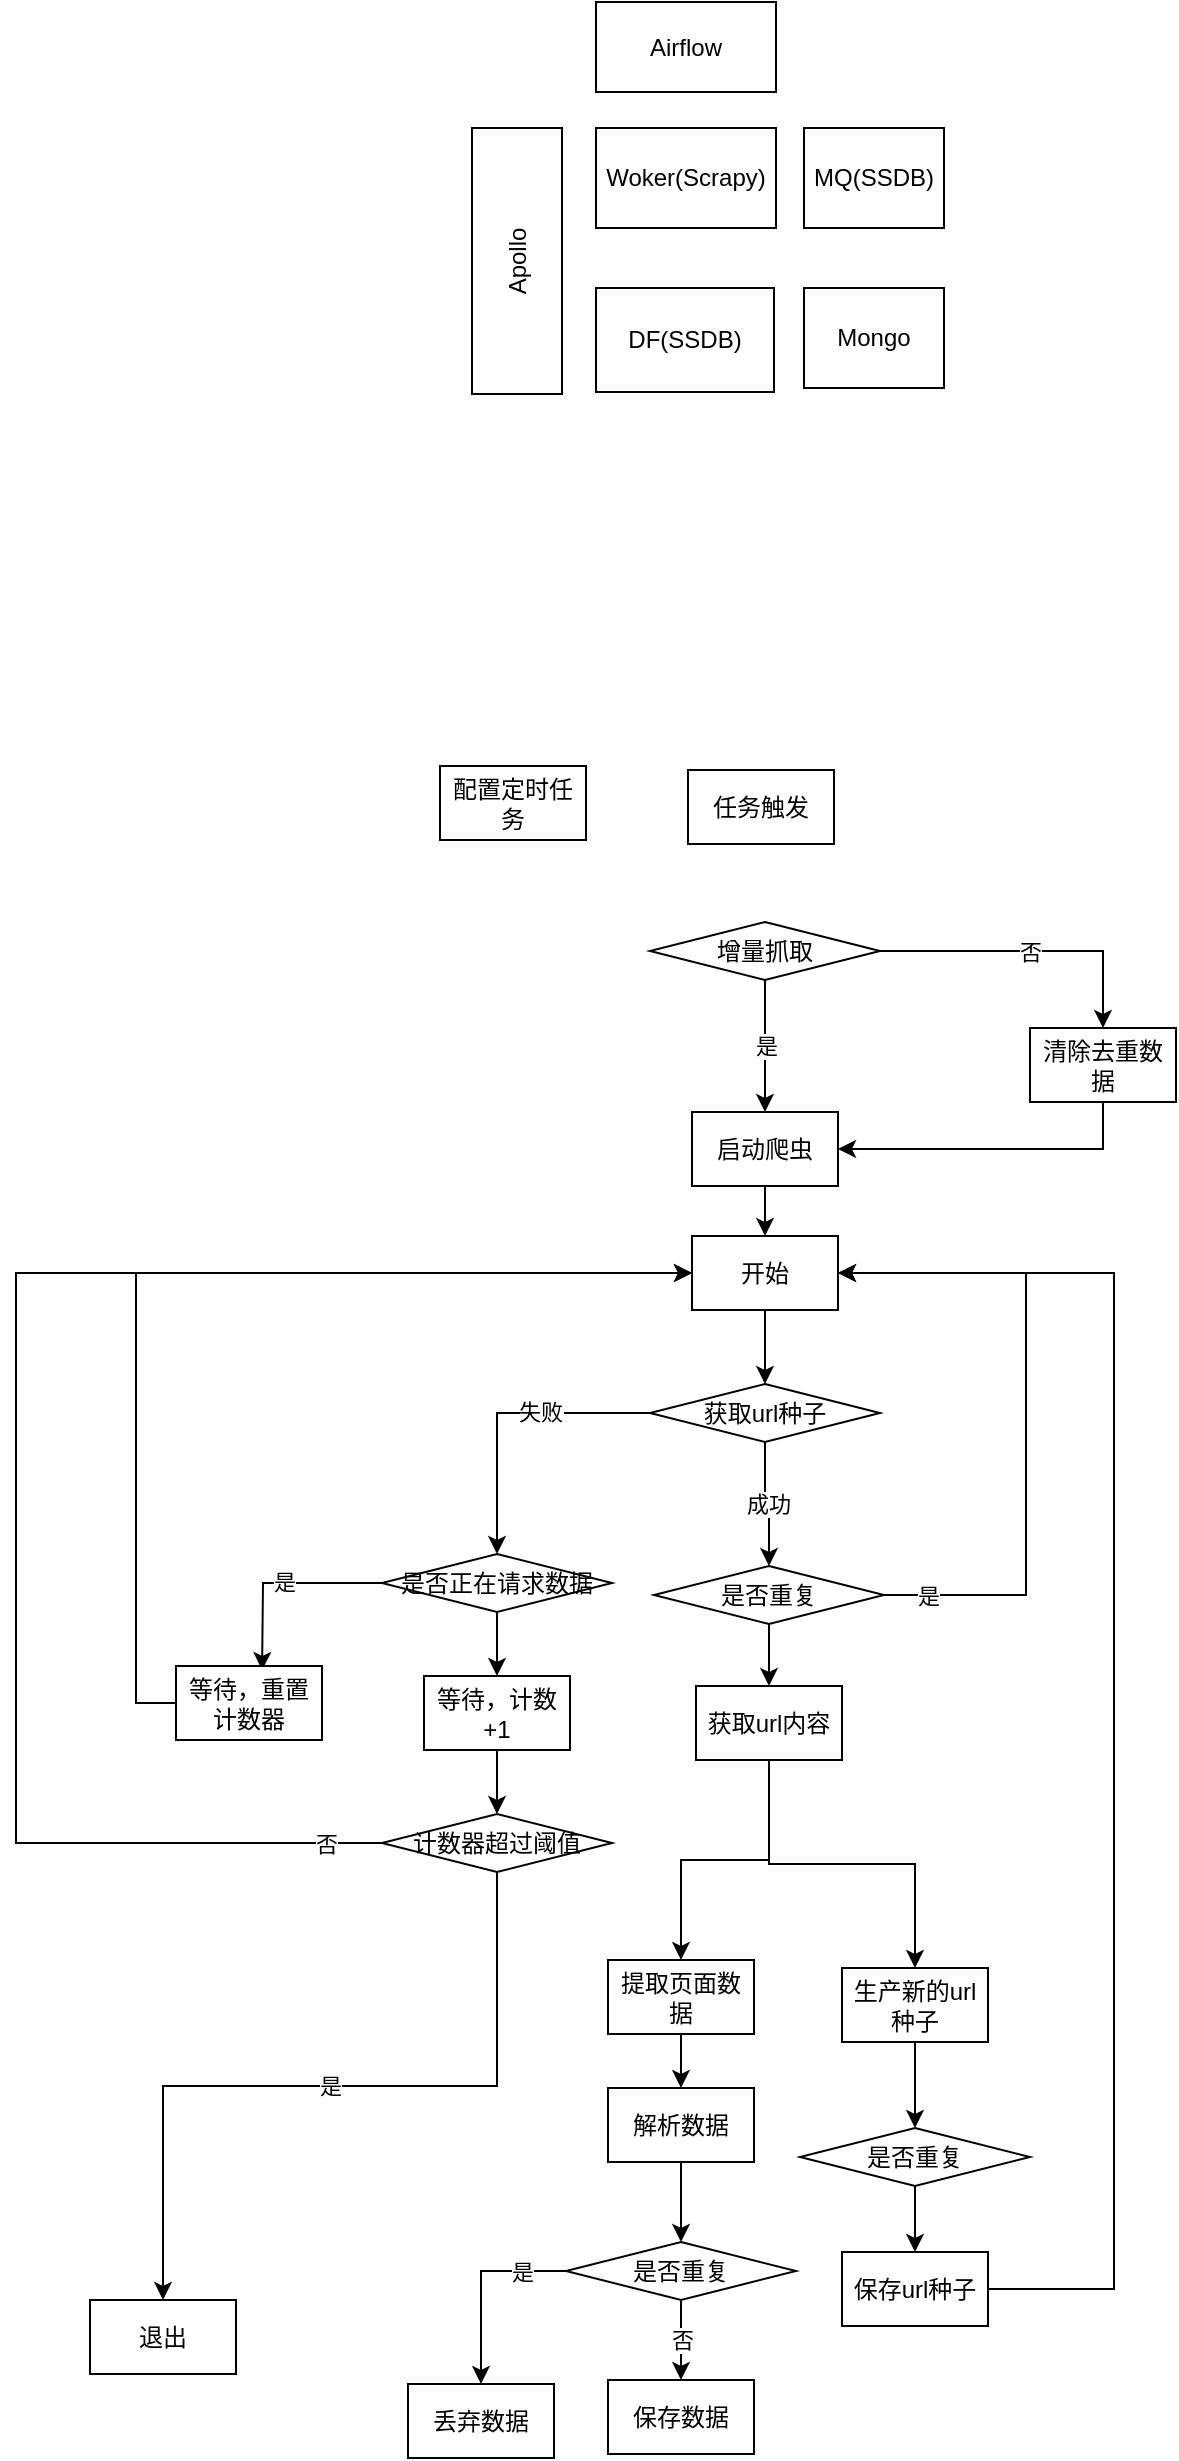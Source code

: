 <mxfile version="13.8.6" type="github">
  <diagram id="HMNT3NJ7cGjLUX8JYcZ2" name="Page-1">
    <mxGraphModel dx="2187" dy="746" grid="0" gridSize="10" guides="1" tooltips="1" connect="1" arrows="1" fold="1" page="1" pageScale="1" pageWidth="827" pageHeight="1169" math="0" shadow="0">
      <root>
        <mxCell id="0" />
        <mxCell id="1" parent="0" />
        <mxCell id="C2VmExG585s7NIGnA1N3-1" value="Airflow" style="rounded=0;whiteSpace=wrap;html=1;" parent="1" vertex="1">
          <mxGeometry x="240" y="297" width="90" height="45" as="geometry" />
        </mxCell>
        <mxCell id="C2VmExG585s7NIGnA1N3-2" value="Woker(Scrapy)" style="rounded=0;whiteSpace=wrap;html=1;" parent="1" vertex="1">
          <mxGeometry x="240" y="360" width="90" height="50" as="geometry" />
        </mxCell>
        <mxCell id="C2VmExG585s7NIGnA1N3-3" value="Apollo" style="rounded=0;whiteSpace=wrap;html=1;horizontal=0;textDirection=rtl;labelPosition=center;verticalLabelPosition=middle;align=center;verticalAlign=middle;labelBackgroundColor=none;" parent="1" vertex="1">
          <mxGeometry x="178" y="360" width="45" height="133" as="geometry" />
        </mxCell>
        <mxCell id="C2VmExG585s7NIGnA1N3-4" value="DF(SSDB)" style="rounded=0;whiteSpace=wrap;html=1;" parent="1" vertex="1">
          <mxGeometry x="240" y="440" width="89" height="52" as="geometry" />
        </mxCell>
        <mxCell id="C2VmExG585s7NIGnA1N3-5" value="Mongo" style="rounded=0;whiteSpace=wrap;html=1;" parent="1" vertex="1">
          <mxGeometry x="344" y="440" width="70" height="50" as="geometry" />
        </mxCell>
        <mxCell id="C2VmExG585s7NIGnA1N3-6" value="MQ(SSDB)" style="rounded=0;whiteSpace=wrap;html=1;" parent="1" vertex="1">
          <mxGeometry x="344" y="360" width="70" height="50" as="geometry" />
        </mxCell>
        <mxCell id="f9UOwdN35FcGCHuNBS2K-1" value="配置定时任务" style="rounded=0;whiteSpace=wrap;html=1;" vertex="1" parent="1">
          <mxGeometry x="162" y="679" width="73" height="37" as="geometry" />
        </mxCell>
        <mxCell id="f9UOwdN35FcGCHuNBS2K-2" value="任务触发" style="rounded=0;whiteSpace=wrap;html=1;" vertex="1" parent="1">
          <mxGeometry x="286" y="681" width="73" height="37" as="geometry" />
        </mxCell>
        <mxCell id="f9UOwdN35FcGCHuNBS2K-6" value="是" style="edgeStyle=orthogonalEdgeStyle;rounded=0;orthogonalLoop=1;jettySize=auto;html=1;exitX=0.5;exitY=1;exitDx=0;exitDy=0;entryX=0.5;entryY=0;entryDx=0;entryDy=0;" edge="1" parent="1" source="f9UOwdN35FcGCHuNBS2K-5" target="f9UOwdN35FcGCHuNBS2K-7">
          <mxGeometry relative="1" as="geometry">
            <mxPoint x="170" y="830" as="targetPoint" />
          </mxGeometry>
        </mxCell>
        <mxCell id="f9UOwdN35FcGCHuNBS2K-9" value="否" style="edgeStyle=orthogonalEdgeStyle;rounded=0;orthogonalLoop=1;jettySize=auto;html=1;exitX=1;exitY=0.5;exitDx=0;exitDy=0;entryX=0.5;entryY=0;entryDx=0;entryDy=0;" edge="1" parent="1" source="f9UOwdN35FcGCHuNBS2K-5" target="f9UOwdN35FcGCHuNBS2K-8">
          <mxGeometry relative="1" as="geometry" />
        </mxCell>
        <mxCell id="f9UOwdN35FcGCHuNBS2K-5" value="增量抓取" style="rhombus;whiteSpace=wrap;html=1;" vertex="1" parent="1">
          <mxGeometry x="267" y="757" width="115" height="29" as="geometry" />
        </mxCell>
        <mxCell id="f9UOwdN35FcGCHuNBS2K-43" style="edgeStyle=orthogonalEdgeStyle;rounded=0;orthogonalLoop=1;jettySize=auto;html=1;exitX=0.5;exitY=1;exitDx=0;exitDy=0;" edge="1" parent="1" source="f9UOwdN35FcGCHuNBS2K-7" target="f9UOwdN35FcGCHuNBS2K-41">
          <mxGeometry relative="1" as="geometry" />
        </mxCell>
        <mxCell id="f9UOwdN35FcGCHuNBS2K-7" value="启动爬虫" style="rounded=0;whiteSpace=wrap;html=1;" vertex="1" parent="1">
          <mxGeometry x="288" y="852" width="73" height="37" as="geometry" />
        </mxCell>
        <mxCell id="f9UOwdN35FcGCHuNBS2K-13" style="edgeStyle=orthogonalEdgeStyle;rounded=0;orthogonalLoop=1;jettySize=auto;html=1;exitX=0.5;exitY=1;exitDx=0;exitDy=0;entryX=1;entryY=0.5;entryDx=0;entryDy=0;" edge="1" parent="1" source="f9UOwdN35FcGCHuNBS2K-8" target="f9UOwdN35FcGCHuNBS2K-7">
          <mxGeometry relative="1" as="geometry" />
        </mxCell>
        <mxCell id="f9UOwdN35FcGCHuNBS2K-8" value="清除去重数据" style="rounded=0;whiteSpace=wrap;html=1;" vertex="1" parent="1">
          <mxGeometry x="457" y="810" width="73" height="37" as="geometry" />
        </mxCell>
        <mxCell id="f9UOwdN35FcGCHuNBS2K-17" value="成功" style="edgeStyle=orthogonalEdgeStyle;rounded=0;orthogonalLoop=1;jettySize=auto;html=1;exitX=0.5;exitY=1;exitDx=0;exitDy=0;" edge="1" parent="1" source="f9UOwdN35FcGCHuNBS2K-15" target="f9UOwdN35FcGCHuNBS2K-27">
          <mxGeometry relative="1" as="geometry">
            <mxPoint x="325" y="1069" as="targetPoint" />
          </mxGeometry>
        </mxCell>
        <mxCell id="f9UOwdN35FcGCHuNBS2K-19" style="edgeStyle=orthogonalEdgeStyle;rounded=0;orthogonalLoop=1;jettySize=auto;html=1;exitX=0;exitY=0.5;exitDx=0;exitDy=0;entryX=0.5;entryY=0;entryDx=0;entryDy=0;" edge="1" parent="1" source="f9UOwdN35FcGCHuNBS2K-15" target="f9UOwdN35FcGCHuNBS2K-31">
          <mxGeometry relative="1" as="geometry">
            <mxPoint x="189" y="1054" as="targetPoint" />
          </mxGeometry>
        </mxCell>
        <mxCell id="f9UOwdN35FcGCHuNBS2K-20" value="失败" style="edgeLabel;html=1;align=center;verticalAlign=middle;resizable=0;points=[];" vertex="1" connectable="0" parent="f9UOwdN35FcGCHuNBS2K-19">
          <mxGeometry x="-0.254" y="-1" relative="1" as="geometry">
            <mxPoint as="offset" />
          </mxGeometry>
        </mxCell>
        <mxCell id="f9UOwdN35FcGCHuNBS2K-15" value="获取url种子" style="rhombus;whiteSpace=wrap;html=1;" vertex="1" parent="1">
          <mxGeometry x="267" y="988" width="115" height="29" as="geometry" />
        </mxCell>
        <mxCell id="f9UOwdN35FcGCHuNBS2K-25" style="edgeStyle=orthogonalEdgeStyle;rounded=0;orthogonalLoop=1;jettySize=auto;html=1;exitX=0.5;exitY=1;exitDx=0;exitDy=0;" edge="1" parent="1" source="f9UOwdN35FcGCHuNBS2K-21" target="f9UOwdN35FcGCHuNBS2K-22">
          <mxGeometry relative="1" as="geometry" />
        </mxCell>
        <mxCell id="f9UOwdN35FcGCHuNBS2K-54" style="edgeStyle=orthogonalEdgeStyle;rounded=0;orthogonalLoop=1;jettySize=auto;html=1;exitX=0.5;exitY=1;exitDx=0;exitDy=0;" edge="1" parent="1" source="f9UOwdN35FcGCHuNBS2K-21" target="f9UOwdN35FcGCHuNBS2K-24">
          <mxGeometry relative="1" as="geometry" />
        </mxCell>
        <mxCell id="f9UOwdN35FcGCHuNBS2K-21" value="获取url内容" style="rounded=0;whiteSpace=wrap;html=1;" vertex="1" parent="1">
          <mxGeometry x="290" y="1139" width="73" height="37" as="geometry" />
        </mxCell>
        <mxCell id="f9UOwdN35FcGCHuNBS2K-63" style="edgeStyle=orthogonalEdgeStyle;rounded=0;orthogonalLoop=1;jettySize=auto;html=1;exitX=0.5;exitY=1;exitDx=0;exitDy=0;" edge="1" parent="1" source="f9UOwdN35FcGCHuNBS2K-22" target="f9UOwdN35FcGCHuNBS2K-60">
          <mxGeometry relative="1" as="geometry" />
        </mxCell>
        <mxCell id="f9UOwdN35FcGCHuNBS2K-22" value="提取页面数据" style="rounded=0;whiteSpace=wrap;html=1;" vertex="1" parent="1">
          <mxGeometry x="246" y="1276" width="73" height="37" as="geometry" />
        </mxCell>
        <mxCell id="f9UOwdN35FcGCHuNBS2K-57" style="edgeStyle=orthogonalEdgeStyle;rounded=0;orthogonalLoop=1;jettySize=auto;html=1;exitX=0.5;exitY=1;exitDx=0;exitDy=0;" edge="1" parent="1" source="f9UOwdN35FcGCHuNBS2K-24" target="f9UOwdN35FcGCHuNBS2K-56">
          <mxGeometry relative="1" as="geometry" />
        </mxCell>
        <mxCell id="f9UOwdN35FcGCHuNBS2K-24" value="生产新的url种子" style="rounded=0;whiteSpace=wrap;html=1;" vertex="1" parent="1">
          <mxGeometry x="363" y="1280" width="73" height="37" as="geometry" />
        </mxCell>
        <mxCell id="f9UOwdN35FcGCHuNBS2K-59" style="edgeStyle=orthogonalEdgeStyle;rounded=0;orthogonalLoop=1;jettySize=auto;html=1;exitX=1;exitY=0.5;exitDx=0;exitDy=0;entryX=1;entryY=0.5;entryDx=0;entryDy=0;" edge="1" parent="1" source="f9UOwdN35FcGCHuNBS2K-26" target="f9UOwdN35FcGCHuNBS2K-41">
          <mxGeometry relative="1" as="geometry">
            <Array as="points">
              <mxPoint x="499" y="1441" />
              <mxPoint x="499" y="933" />
            </Array>
          </mxGeometry>
        </mxCell>
        <mxCell id="f9UOwdN35FcGCHuNBS2K-26" value="保存url种子" style="rounded=0;whiteSpace=wrap;html=1;" vertex="1" parent="1">
          <mxGeometry x="363" y="1422" width="73" height="37" as="geometry" />
        </mxCell>
        <mxCell id="f9UOwdN35FcGCHuNBS2K-29" value="是" style="edgeStyle=orthogonalEdgeStyle;rounded=0;orthogonalLoop=1;jettySize=auto;html=1;exitX=1;exitY=0.5;exitDx=0;exitDy=0;entryX=1;entryY=0.5;entryDx=0;entryDy=0;" edge="1" parent="1" source="f9UOwdN35FcGCHuNBS2K-27" target="f9UOwdN35FcGCHuNBS2K-41">
          <mxGeometry x="-0.865" relative="1" as="geometry">
            <Array as="points">
              <mxPoint x="455" y="1094" />
              <mxPoint x="455" y="933" />
            </Array>
            <mxPoint as="offset" />
          </mxGeometry>
        </mxCell>
        <mxCell id="f9UOwdN35FcGCHuNBS2K-53" style="edgeStyle=orthogonalEdgeStyle;rounded=0;orthogonalLoop=1;jettySize=auto;html=1;exitX=0.5;exitY=1;exitDx=0;exitDy=0;" edge="1" parent="1" source="f9UOwdN35FcGCHuNBS2K-27" target="f9UOwdN35FcGCHuNBS2K-21">
          <mxGeometry relative="1" as="geometry" />
        </mxCell>
        <mxCell id="f9UOwdN35FcGCHuNBS2K-27" value="是否重复" style="rhombus;whiteSpace=wrap;html=1;" vertex="1" parent="1">
          <mxGeometry x="269" y="1079" width="115" height="29" as="geometry" />
        </mxCell>
        <mxCell id="f9UOwdN35FcGCHuNBS2K-33" style="edgeStyle=orthogonalEdgeStyle;rounded=0;orthogonalLoop=1;jettySize=auto;html=1;entryX=0.521;entryY=0.054;entryDx=0;entryDy=0;entryPerimeter=0;" edge="1" parent="1" source="f9UOwdN35FcGCHuNBS2K-31">
          <mxGeometry relative="1" as="geometry">
            <mxPoint x="73.033" y="1130.998" as="targetPoint" />
          </mxGeometry>
        </mxCell>
        <mxCell id="f9UOwdN35FcGCHuNBS2K-35" value="是" style="edgeLabel;html=1;align=center;verticalAlign=middle;resizable=0;points=[];" vertex="1" connectable="0" parent="f9UOwdN35FcGCHuNBS2K-33">
          <mxGeometry x="-0.053" y="-1" relative="1" as="geometry">
            <mxPoint as="offset" />
          </mxGeometry>
        </mxCell>
        <mxCell id="f9UOwdN35FcGCHuNBS2K-37" style="edgeStyle=orthogonalEdgeStyle;rounded=0;orthogonalLoop=1;jettySize=auto;html=1;exitX=0.5;exitY=1;exitDx=0;exitDy=0;" edge="1" parent="1" source="f9UOwdN35FcGCHuNBS2K-31" target="f9UOwdN35FcGCHuNBS2K-36">
          <mxGeometry relative="1" as="geometry" />
        </mxCell>
        <mxCell id="f9UOwdN35FcGCHuNBS2K-31" value="是否正在请求数据" style="rhombus;whiteSpace=wrap;html=1;" vertex="1" parent="1">
          <mxGeometry x="133" y="1073" width="115" height="29" as="geometry" />
        </mxCell>
        <mxCell id="f9UOwdN35FcGCHuNBS2K-44" style="edgeStyle=orthogonalEdgeStyle;rounded=0;orthogonalLoop=1;jettySize=auto;html=1;exitX=0;exitY=0.5;exitDx=0;exitDy=0;entryX=0;entryY=0.5;entryDx=0;entryDy=0;" edge="1" parent="1" source="f9UOwdN35FcGCHuNBS2K-34" target="f9UOwdN35FcGCHuNBS2K-41">
          <mxGeometry relative="1" as="geometry" />
        </mxCell>
        <mxCell id="f9UOwdN35FcGCHuNBS2K-34" value="等待，重置计数器" style="rounded=0;whiteSpace=wrap;html=1;" vertex="1" parent="1">
          <mxGeometry x="30" y="1129" width="73" height="37" as="geometry" />
        </mxCell>
        <mxCell id="f9UOwdN35FcGCHuNBS2K-40" style="edgeStyle=orthogonalEdgeStyle;rounded=0;orthogonalLoop=1;jettySize=auto;html=1;exitX=0.5;exitY=1;exitDx=0;exitDy=0;" edge="1" parent="1" source="f9UOwdN35FcGCHuNBS2K-36" target="f9UOwdN35FcGCHuNBS2K-39">
          <mxGeometry relative="1" as="geometry" />
        </mxCell>
        <mxCell id="f9UOwdN35FcGCHuNBS2K-36" value="等待，计数+1" style="rounded=0;whiteSpace=wrap;html=1;" vertex="1" parent="1">
          <mxGeometry x="154" y="1134" width="73" height="37" as="geometry" />
        </mxCell>
        <mxCell id="f9UOwdN35FcGCHuNBS2K-45" value="是" style="edgeStyle=orthogonalEdgeStyle;rounded=0;orthogonalLoop=1;jettySize=auto;html=1;exitX=0.5;exitY=1;exitDx=0;exitDy=0;entryX=0.5;entryY=0;entryDx=0;entryDy=0;" edge="1" parent="1" source="f9UOwdN35FcGCHuNBS2K-39" target="f9UOwdN35FcGCHuNBS2K-46">
          <mxGeometry relative="1" as="geometry">
            <mxPoint x="191" y="1279" as="targetPoint" />
          </mxGeometry>
        </mxCell>
        <mxCell id="f9UOwdN35FcGCHuNBS2K-47" value="否" style="edgeStyle=orthogonalEdgeStyle;rounded=0;orthogonalLoop=1;jettySize=auto;html=1;exitX=0;exitY=0.5;exitDx=0;exitDy=0;entryX=0;entryY=0.5;entryDx=0;entryDy=0;" edge="1" parent="1" source="f9UOwdN35FcGCHuNBS2K-39" target="f9UOwdN35FcGCHuNBS2K-41">
          <mxGeometry x="-0.93" relative="1" as="geometry">
            <Array as="points">
              <mxPoint x="-50" y="1218" />
              <mxPoint x="-50" y="933" />
            </Array>
            <mxPoint as="offset" />
          </mxGeometry>
        </mxCell>
        <mxCell id="f9UOwdN35FcGCHuNBS2K-39" value="计数器超过阈值" style="rhombus;whiteSpace=wrap;html=1;" vertex="1" parent="1">
          <mxGeometry x="133" y="1203" width="115" height="29" as="geometry" />
        </mxCell>
        <mxCell id="f9UOwdN35FcGCHuNBS2K-42" style="edgeStyle=orthogonalEdgeStyle;rounded=0;orthogonalLoop=1;jettySize=auto;html=1;exitX=0.5;exitY=1;exitDx=0;exitDy=0;" edge="1" parent="1" source="f9UOwdN35FcGCHuNBS2K-41" target="f9UOwdN35FcGCHuNBS2K-15">
          <mxGeometry relative="1" as="geometry" />
        </mxCell>
        <mxCell id="f9UOwdN35FcGCHuNBS2K-41" value="开始" style="rounded=0;whiteSpace=wrap;html=1;" vertex="1" parent="1">
          <mxGeometry x="288" y="914" width="73" height="37" as="geometry" />
        </mxCell>
        <mxCell id="f9UOwdN35FcGCHuNBS2K-46" value="退出" style="rounded=0;whiteSpace=wrap;html=1;" vertex="1" parent="1">
          <mxGeometry x="-13" y="1446" width="73" height="37" as="geometry" />
        </mxCell>
        <mxCell id="f9UOwdN35FcGCHuNBS2K-58" style="edgeStyle=orthogonalEdgeStyle;rounded=0;orthogonalLoop=1;jettySize=auto;html=1;exitX=0.5;exitY=1;exitDx=0;exitDy=0;" edge="1" parent="1" source="f9UOwdN35FcGCHuNBS2K-56" target="f9UOwdN35FcGCHuNBS2K-26">
          <mxGeometry relative="1" as="geometry" />
        </mxCell>
        <mxCell id="f9UOwdN35FcGCHuNBS2K-56" value="是否重复" style="rhombus;whiteSpace=wrap;html=1;" vertex="1" parent="1">
          <mxGeometry x="342" y="1360" width="115" height="29" as="geometry" />
        </mxCell>
        <mxCell id="f9UOwdN35FcGCHuNBS2K-62" style="edgeStyle=orthogonalEdgeStyle;rounded=0;orthogonalLoop=1;jettySize=auto;html=1;exitX=0.5;exitY=1;exitDx=0;exitDy=0;" edge="1" parent="1" source="f9UOwdN35FcGCHuNBS2K-60" target="f9UOwdN35FcGCHuNBS2K-61">
          <mxGeometry relative="1" as="geometry" />
        </mxCell>
        <mxCell id="f9UOwdN35FcGCHuNBS2K-60" value="解析数据" style="rounded=0;whiteSpace=wrap;html=1;" vertex="1" parent="1">
          <mxGeometry x="246" y="1340" width="73" height="37" as="geometry" />
        </mxCell>
        <mxCell id="f9UOwdN35FcGCHuNBS2K-66" value="否" style="edgeStyle=orthogonalEdgeStyle;rounded=0;orthogonalLoop=1;jettySize=auto;html=1;exitX=0.5;exitY=1;exitDx=0;exitDy=0;" edge="1" parent="1" source="f9UOwdN35FcGCHuNBS2K-61" target="f9UOwdN35FcGCHuNBS2K-65">
          <mxGeometry relative="1" as="geometry" />
        </mxCell>
        <mxCell id="f9UOwdN35FcGCHuNBS2K-68" value="是" style="edgeStyle=orthogonalEdgeStyle;rounded=0;orthogonalLoop=1;jettySize=auto;html=1;exitX=0;exitY=0.5;exitDx=0;exitDy=0;" edge="1" parent="1" source="f9UOwdN35FcGCHuNBS2K-61" target="f9UOwdN35FcGCHuNBS2K-67">
          <mxGeometry x="-0.556" relative="1" as="geometry">
            <mxPoint as="offset" />
          </mxGeometry>
        </mxCell>
        <mxCell id="f9UOwdN35FcGCHuNBS2K-61" value="是否重复" style="rhombus;whiteSpace=wrap;html=1;" vertex="1" parent="1">
          <mxGeometry x="225" y="1417" width="115" height="29" as="geometry" />
        </mxCell>
        <mxCell id="f9UOwdN35FcGCHuNBS2K-65" value="保存数据" style="rounded=0;whiteSpace=wrap;html=1;" vertex="1" parent="1">
          <mxGeometry x="246" y="1486" width="73" height="37" as="geometry" />
        </mxCell>
        <mxCell id="f9UOwdN35FcGCHuNBS2K-67" value="丢弃数据" style="rounded=0;whiteSpace=wrap;html=1;" vertex="1" parent="1">
          <mxGeometry x="146" y="1488" width="73" height="37" as="geometry" />
        </mxCell>
      </root>
    </mxGraphModel>
  </diagram>
</mxfile>
